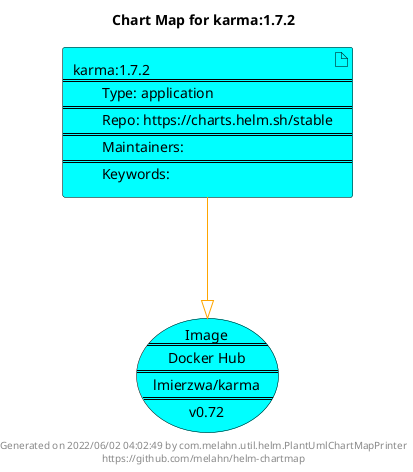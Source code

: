 @startuml
skinparam linetype ortho
skinparam backgroundColor white
skinparam usecaseBorderColor black
skinparam usecaseArrowColor LightSlateGray
skinparam artifactBorderColor black
skinparam artifactArrowColor LightSlateGray

title Chart Map for karma:1.7.2

'There is one referenced Helm Chart
artifact "karma:1.7.2\n====\n\tType: application\n====\n\tRepo: https://charts.helm.sh/stable\n====\n\tMaintainers: \n====\n\tKeywords: " as karma_1_7_2 #Aqua

'There is one referenced Docker Image
usecase "Image\n====\nDocker Hub\n====\nlmierzwa/karma\n====\nv0.72" as lmierzwa_karma_v0_72 #Cyan

'Chart Dependencies
karma_1_7_2--[#orange]-|>lmierzwa_karma_v0_72

center footer Generated on 2022/06/02 04:02:49 by com.melahn.util.helm.PlantUmlChartMapPrinter\nhttps://github.com/melahn/helm-chartmap
@enduml
